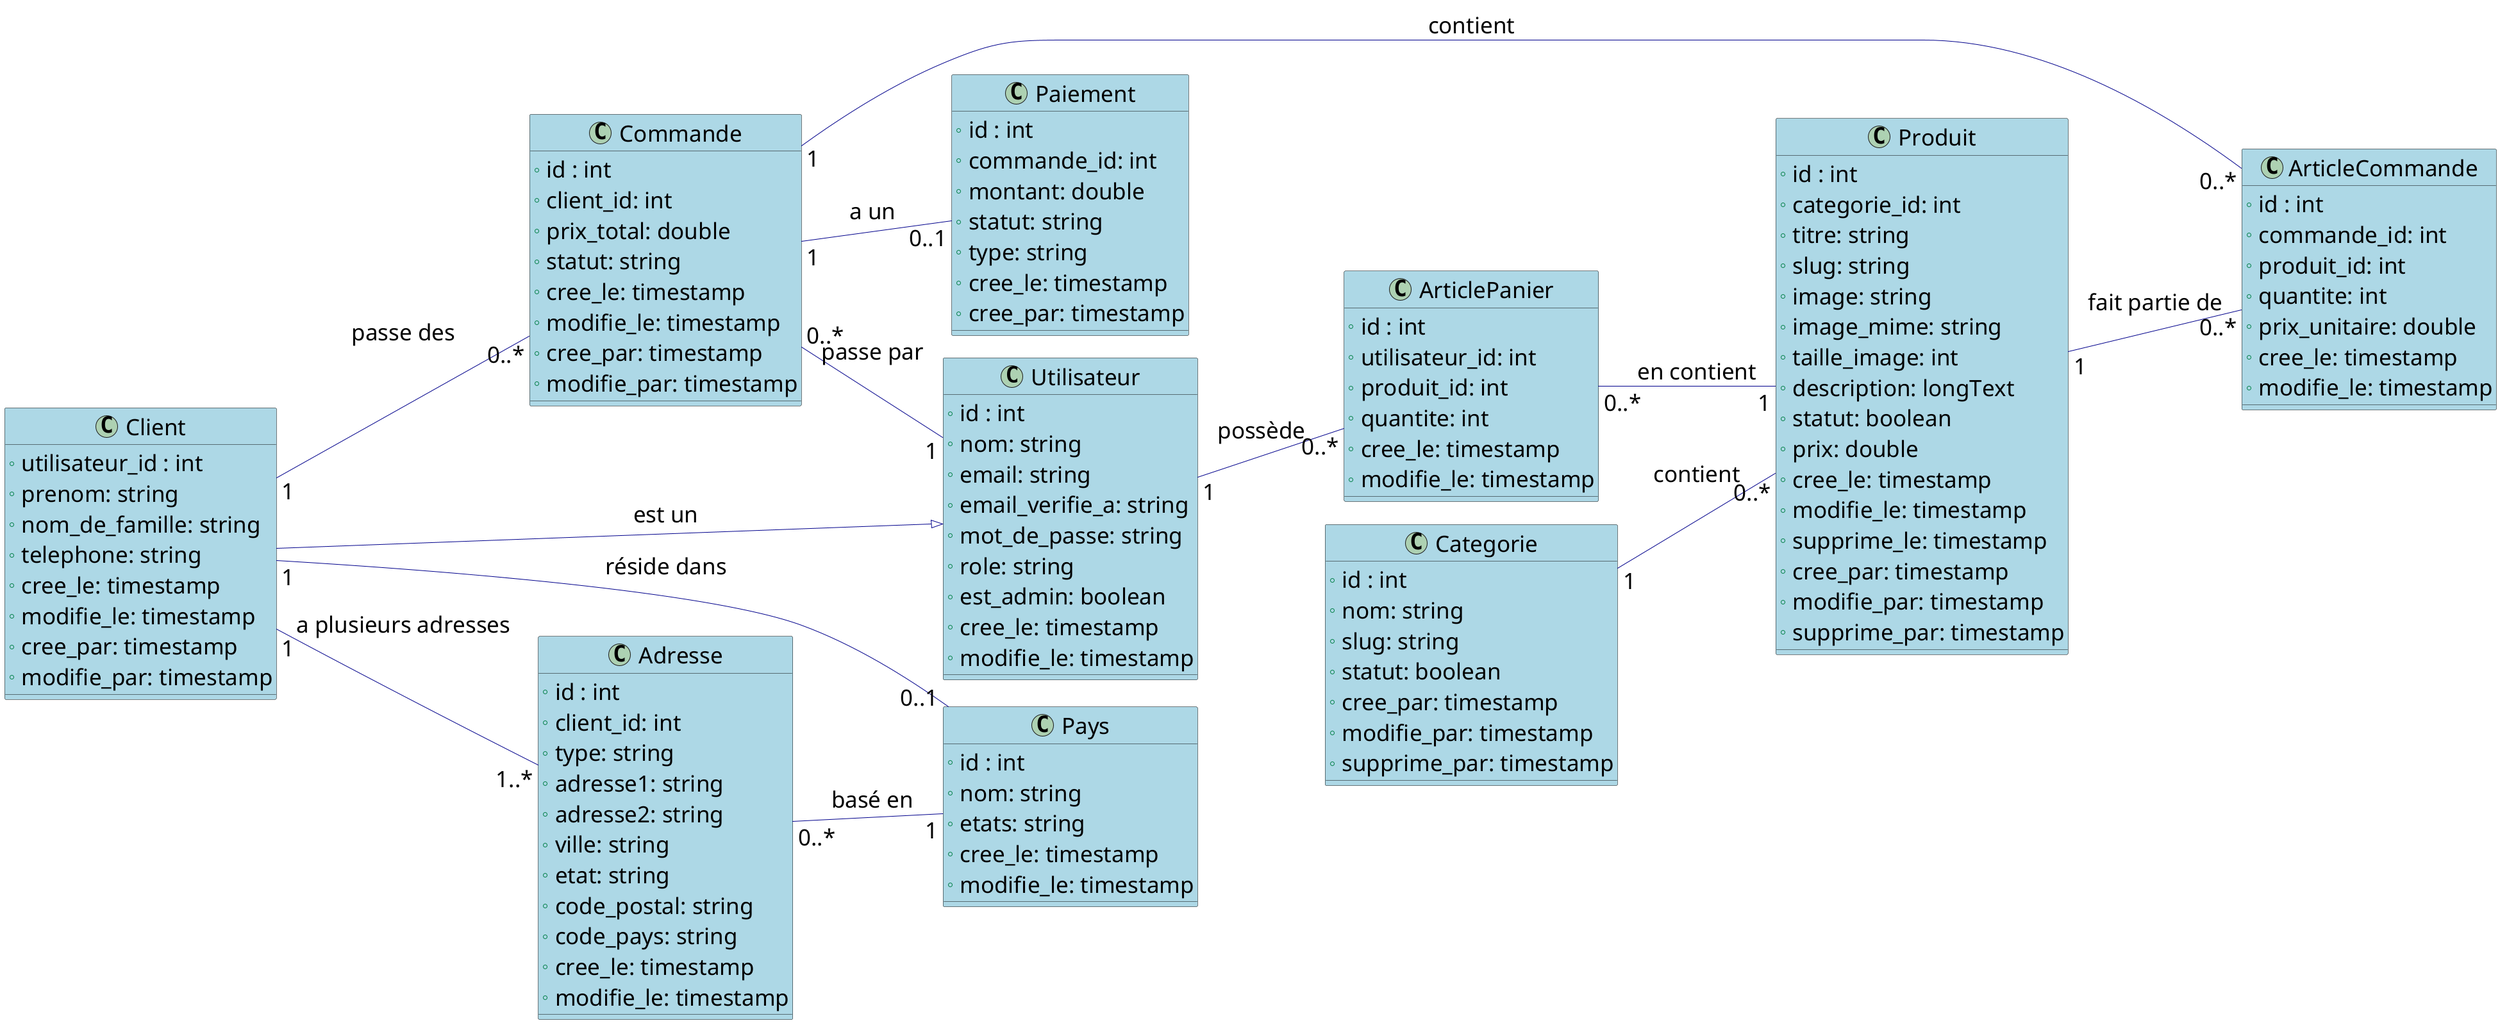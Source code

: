 @startuml

' Définir un style global avec une taille de police plus grande
skinparam defaultFontName Arial
skinparam defaultFontSize 35

skinparam ArrowFontSize 35
skinparam NoteFontSize 35

skinparam class {
    BackgroundColor LightBlue
    ArrowColor DarkBlue
    BorderColor Black
    FontSize 35
    AttributeFontSize 35
    StereotypeFontSize 35
}

left to right direction

' Utilisateur et Client
class Utilisateur {
    +id : int
    +nom: string
    +email: string
    +email_verifie_a: string
    +mot_de_passe: string
    +role: string
    +est_admin: boolean
    +cree_le: timestamp
    +modifie_le: timestamp
}

class Client {
    +utilisateur_id : int
    +prenom: string
    +nom_de_famille: string
    +telephone: string
    +cree_le: timestamp
    +modifie_le: timestamp
    +cree_par: timestamp
    +modifie_par: timestamp
}

' Adresse et Pays
class Adresse {
    +id : int
    +client_id: int
    +type: string
    +adresse1: string
    +adresse2: string
    +ville: string
    +etat: string
    +code_postal: string
    +code_pays: string
    +cree_le: timestamp
    +modifie_le: timestamp
}

class Pays {
    +id : int
    +nom: string
    +etats: string
    +cree_le: timestamp
    +modifie_le: timestamp
}

' Commande et éléments associés
class Commande {
    +id : int
    +client_id: int
    +prix_total: double
    +statut: string
    +cree_le: timestamp
    +modifie_le: timestamp
    +cree_par: timestamp
    +modifie_par: timestamp
}

class ArticleCommande {
    +id : int
    +commande_id: int
    +produit_id: int
    +quantite: int
    +prix_unitaire: double
    +cree_le: timestamp
    +modifie_le: timestamp
}

class Paiement {
    +id : int
    +commande_id: int
    +montant: double
    +statut: string
    +type: string
    +cree_le: timestamp
    +cree_par: timestamp
}

' Produit et Catégorie
class Produit {
    +id : int
    +categorie_id: int
    +titre: string
    +slug: string
    +image: string
    +image_mime: string
    +taille_image: int
    +description: longText
    +statut: boolean
    +prix: double
    +cree_le: timestamp
    +modifie_le: timestamp
    +supprime_le: timestamp
    +cree_par: timestamp
    +modifie_par: timestamp
    +supprime_par: timestamp
}

class Categorie {
    +id : int
    +nom: string
    +slug: string
    +statut: boolean
    +cree_par: timestamp
    +modifie_par: timestamp
    +supprime_par: timestamp
}

' Panier
class ArticlePanier {
    +id : int
    +utilisateur_id: int
    +produit_id: int
    +quantite: int
    +cree_le: timestamp
    +modifie_le: timestamp
}

' Relations
Client --|> Utilisateur : "est un"
Client "1" -- "1..*" Adresse : "a plusieurs adresses"
Client "1" -- "0..1" Pays : "réside dans"
Client "1" -- "0..*" Commande : "passe des"

Commande "1" -- "0..*" ArticleCommande : "contient"
Commande "1" -- "0..1" Paiement : "a un"
Commande "0..*" -- "1" Utilisateur : "passe par"

Produit "1" -- "0..*" ArticleCommande : "fait partie de"
Categorie "1" -- "0..*" Produit : "contient"

Utilisateur "1" -- "0..*" ArticlePanier : "possède"
ArticlePanier "0..*" -- "1" Produit : "en contient"

Adresse "0..*" -- "1" Pays : "basé en"

@enduml
